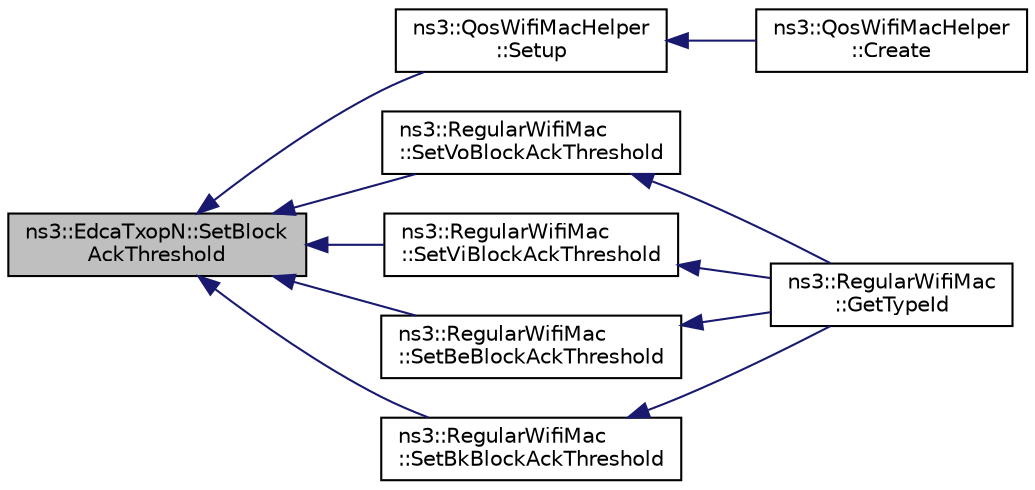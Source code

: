 digraph "ns3::EdcaTxopN::SetBlockAckThreshold"
{
  edge [fontname="Helvetica",fontsize="10",labelfontname="Helvetica",labelfontsize="10"];
  node [fontname="Helvetica",fontsize="10",shape=record];
  rankdir="LR";
  Node1 [label="ns3::EdcaTxopN::SetBlock\lAckThreshold",height=0.2,width=0.4,color="black", fillcolor="grey75", style="filled", fontcolor="black"];
  Node1 -> Node2 [dir="back",color="midnightblue",fontsize="10",style="solid"];
  Node2 [label="ns3::QosWifiMacHelper\l::Setup",height=0.2,width=0.4,color="black", fillcolor="white", style="filled",URL="$de/d2d/classns3_1_1QosWifiMacHelper.html#afa4b9a2a5bcf68fbb81ebedb7d09bf7a"];
  Node2 -> Node3 [dir="back",color="midnightblue",fontsize="10",style="solid"];
  Node3 [label="ns3::QosWifiMacHelper\l::Create",height=0.2,width=0.4,color="black", fillcolor="white", style="filled",URL="$de/d2d/classns3_1_1QosWifiMacHelper.html#a4a2afe230ee4a2ed2f155beb5a874d95"];
  Node1 -> Node4 [dir="back",color="midnightblue",fontsize="10",style="solid"];
  Node4 [label="ns3::RegularWifiMac\l::SetVoBlockAckThreshold",height=0.2,width=0.4,color="black", fillcolor="white", style="filled",URL="$df/db9/classns3_1_1RegularWifiMac.html#a57a6d060a150969619a9477a0ccbb49d"];
  Node4 -> Node5 [dir="back",color="midnightblue",fontsize="10",style="solid"];
  Node5 [label="ns3::RegularWifiMac\l::GetTypeId",height=0.2,width=0.4,color="black", fillcolor="white", style="filled",URL="$df/db9/classns3_1_1RegularWifiMac.html#a8f882e251de837e5cc2022b25604dc01",tooltip="Get the type ID. "];
  Node1 -> Node6 [dir="back",color="midnightblue",fontsize="10",style="solid"];
  Node6 [label="ns3::RegularWifiMac\l::SetViBlockAckThreshold",height=0.2,width=0.4,color="black", fillcolor="white", style="filled",URL="$df/db9/classns3_1_1RegularWifiMac.html#a003eb9b1b39038d0bab3725a18a03895"];
  Node6 -> Node5 [dir="back",color="midnightblue",fontsize="10",style="solid"];
  Node1 -> Node7 [dir="back",color="midnightblue",fontsize="10",style="solid"];
  Node7 [label="ns3::RegularWifiMac\l::SetBeBlockAckThreshold",height=0.2,width=0.4,color="black", fillcolor="white", style="filled",URL="$df/db9/classns3_1_1RegularWifiMac.html#ab026ece3a3a3e3b9b66132d4d91589c1"];
  Node7 -> Node5 [dir="back",color="midnightblue",fontsize="10",style="solid"];
  Node1 -> Node8 [dir="back",color="midnightblue",fontsize="10",style="solid"];
  Node8 [label="ns3::RegularWifiMac\l::SetBkBlockAckThreshold",height=0.2,width=0.4,color="black", fillcolor="white", style="filled",URL="$df/db9/classns3_1_1RegularWifiMac.html#a4f57767c82eb4aaced365acda69d8974"];
  Node8 -> Node5 [dir="back",color="midnightblue",fontsize="10",style="solid"];
}
